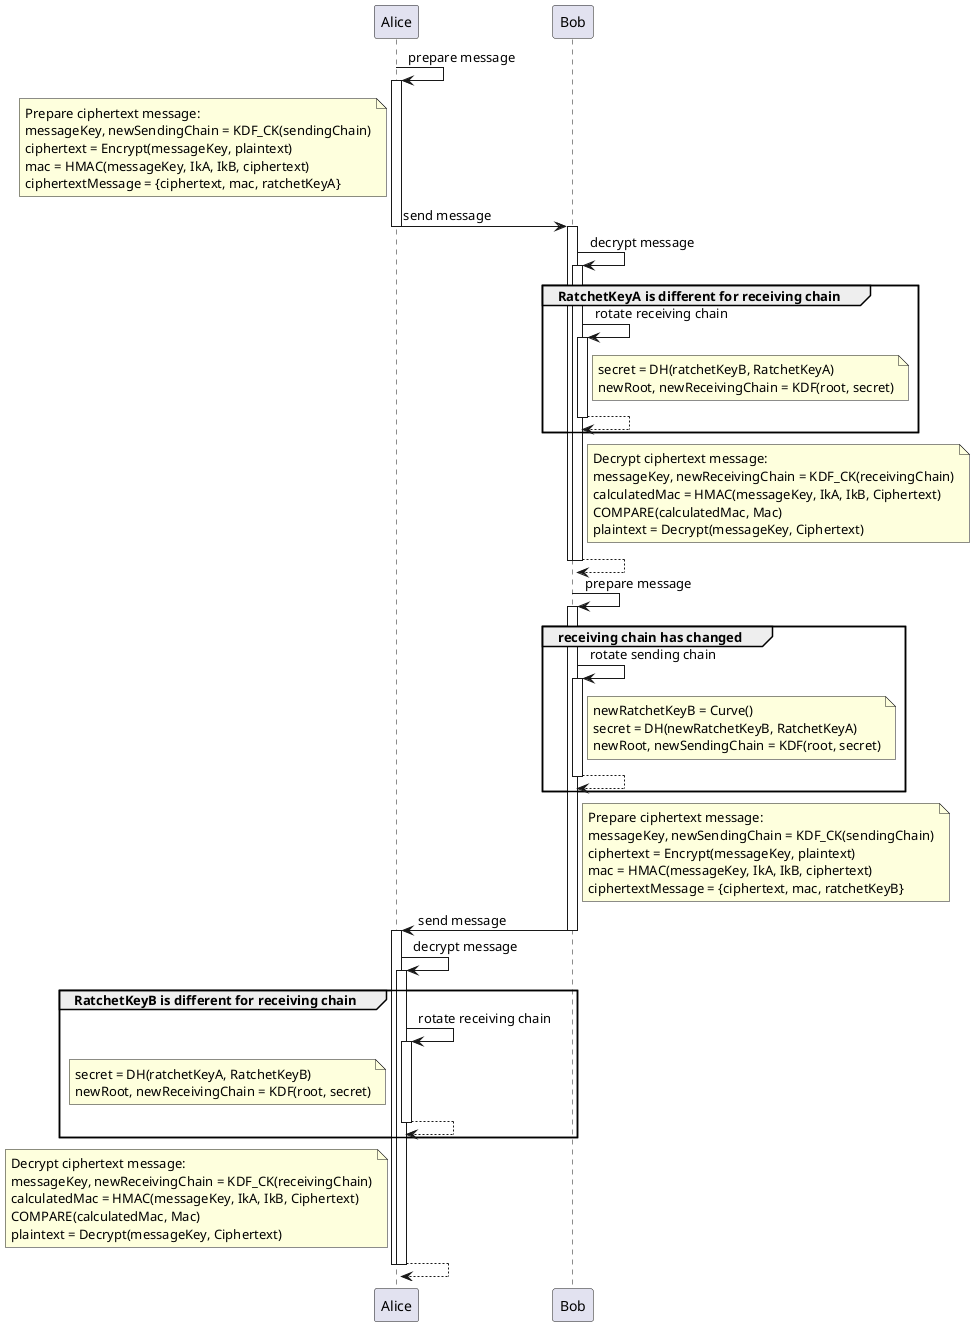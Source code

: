 @startuml

participant Alice
participant Bob

Alice -> Alice: prepare message
activate Alice

note left of Alice
Prepare ciphertext message:
messageKey, newSendingChain = KDF_CK(sendingChain)
ciphertext = Encrypt(messageKey, plaintext)
mac = HMAC(messageKey, IkA, IkB, ciphertext)
ciphertextMessage = {ciphertext, mac, ratchetKeyA}
end note

Alice -> Bob: send message
deactivate Alice
activate Bob
Bob -> Bob: decrypt message
activate Bob

group RatchetKeyA is different for receiving chain
Bob -> Bob: rotate receiving chain
activate Bob
note right of Bob
secret = DH(ratchetKeyB, RatchetKeyA)
newRoot, newReceivingChain = KDF(root, secret)
end note
return
end

note right of Bob
Decrypt ciphertext message:
messageKey, newReceivingChain = KDF_CK(receivingChain)
calculatedMac = HMAC(messageKey, IkA, IkB, Ciphertext)
COMPARE(calculatedMac, Mac)
plaintext = Decrypt(messageKey, Ciphertext)
end note

return
deactivate Bob

Bob -> Bob: prepare message
activate Bob
group receiving chain has changed
Bob -> Bob: rotate sending chain
activate Bob
note right of Bob
newRatchetKeyB = Curve()
secret = DH(newRatchetKeyB, RatchetKeyA)
newRoot, newSendingChain = KDF(root, secret)
end note
return
end

note right of Bob
Prepare ciphertext message:
messageKey, newSendingChain = KDF_CK(sendingChain)
ciphertext = Encrypt(messageKey, plaintext)
mac = HMAC(messageKey, IkA, IkB, ciphertext)
ciphertextMessage = {ciphertext, mac, ratchetKeyB}
end note

Bob -> Alice: send message
deactivate Bob
activate Alice

Alice -> Alice: decrypt message
activate Alice

group RatchetKeyB is different for receiving chain
Alice -> Alice: rotate receiving chain
activate Alice
note left of Alice
secret = DH(ratchetKeyA, RatchetKeyB)
newRoot, newReceivingChain = KDF(root, secret)
end note
return
end

note left of Alice
Decrypt ciphertext message:
messageKey, newReceivingChain = KDF_CK(receivingChain)
calculatedMac = HMAC(messageKey, IkA, IkB, Ciphertext)
COMPARE(calculatedMac, Mac)
plaintext = Decrypt(messageKey, Ciphertext)
end note
return
deactivate Alice

@enduml